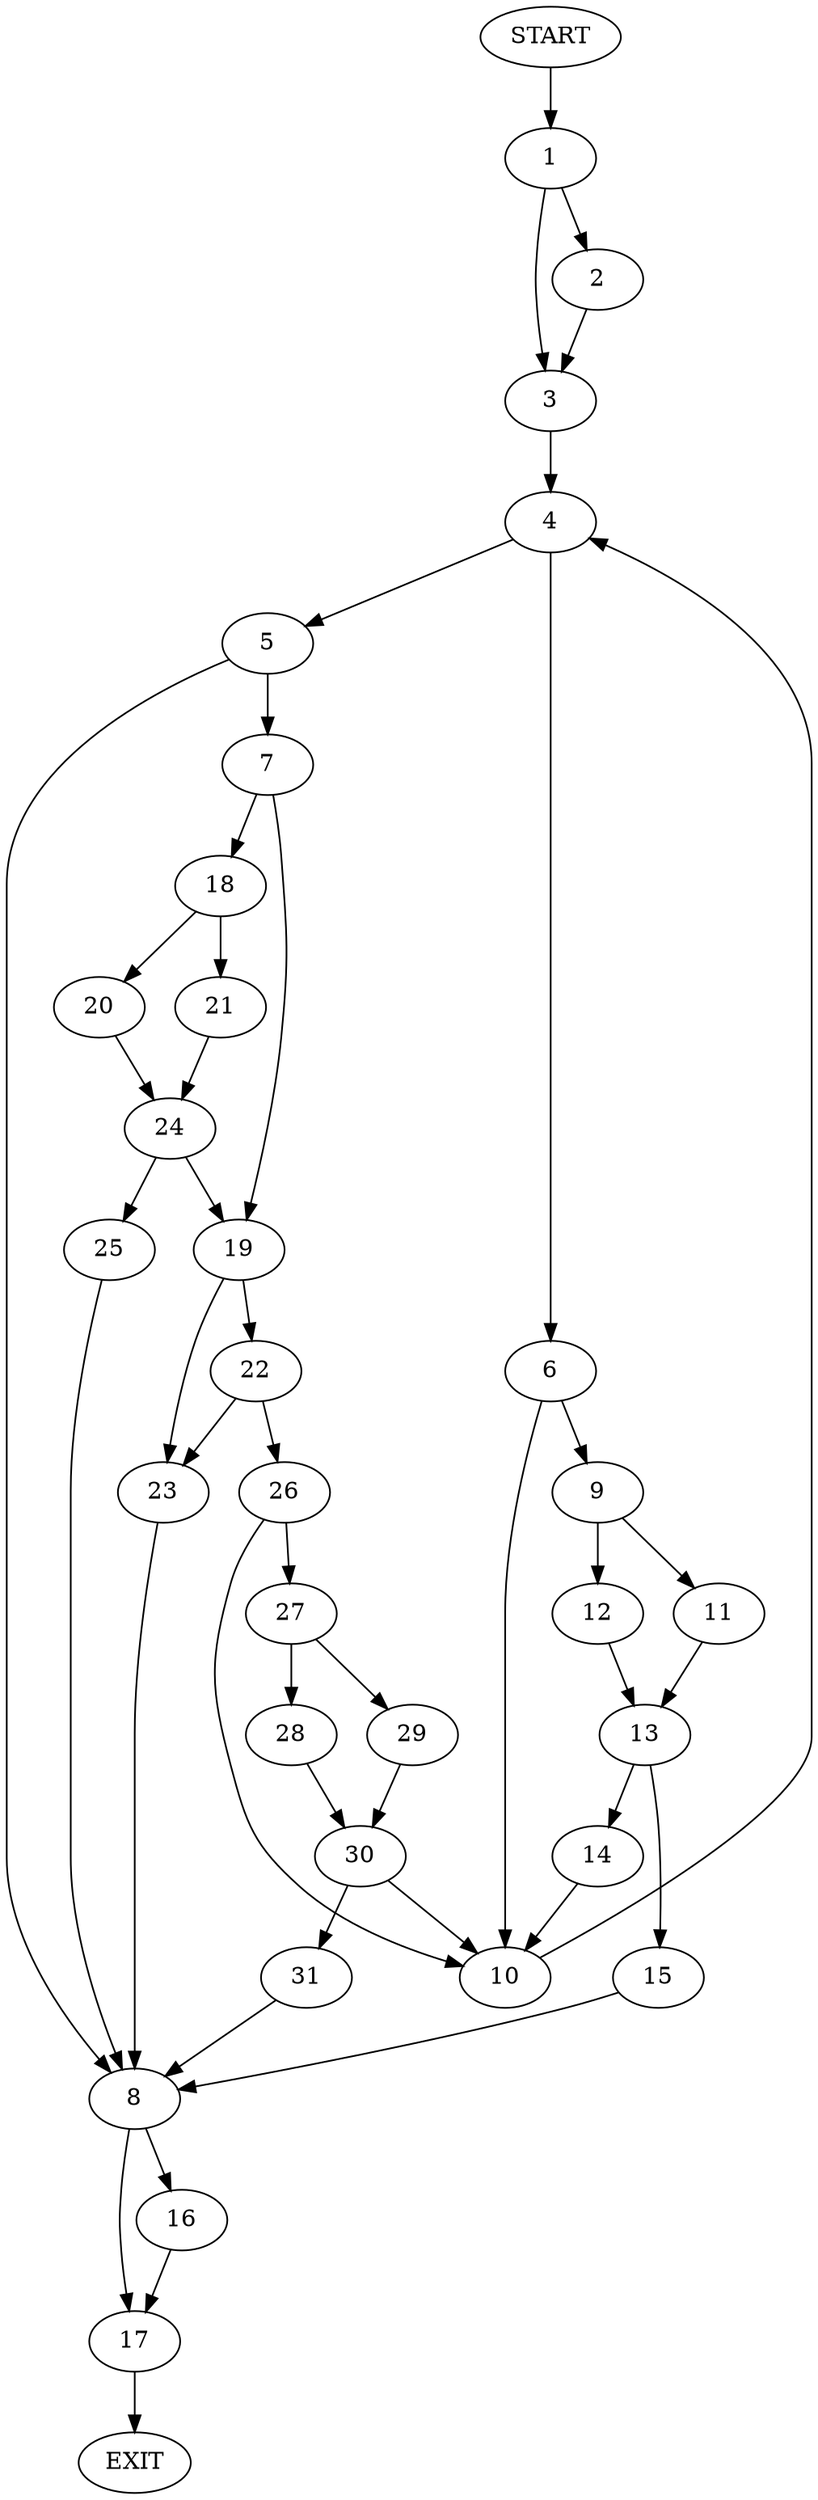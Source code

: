 digraph {
0 [label="START"]
32 [label="EXIT"]
0 -> 1
1 -> 2
1 -> 3
3 -> 4
2 -> 3
4 -> 5
4 -> 6
5 -> 7
5 -> 8
6 -> 9
6 -> 10
10 -> 4
9 -> 11
9 -> 12
11 -> 13
12 -> 13
13 -> 14
13 -> 15
14 -> 10
15 -> 8
8 -> 16
8 -> 17
7 -> 18
7 -> 19
18 -> 20
18 -> 21
19 -> 22
19 -> 23
20 -> 24
21 -> 24
24 -> 25
24 -> 19
25 -> 8
22 -> 26
22 -> 23
23 -> 8
26 -> 10
26 -> 27
27 -> 28
27 -> 29
28 -> 30
29 -> 30
30 -> 31
30 -> 10
31 -> 8
16 -> 17
17 -> 32
}
